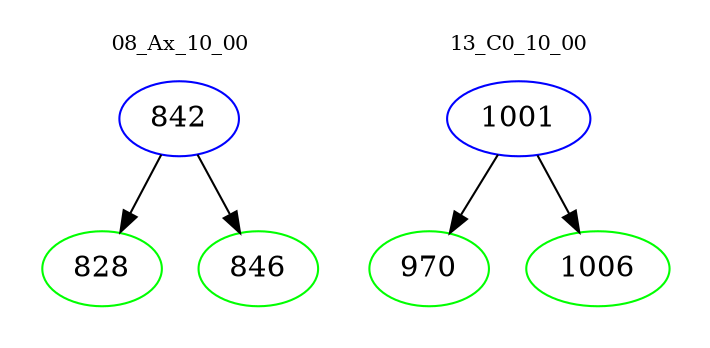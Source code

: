 digraph{
subgraph cluster_0 {
color = white
label = "08_Ax_10_00";
fontsize=10;
T0_842 [label="842", color="blue"]
T0_842 -> T0_828 [color="black"]
T0_828 [label="828", color="green"]
T0_842 -> T0_846 [color="black"]
T0_846 [label="846", color="green"]
}
subgraph cluster_1 {
color = white
label = "13_C0_10_00";
fontsize=10;
T1_1001 [label="1001", color="blue"]
T1_1001 -> T1_970 [color="black"]
T1_970 [label="970", color="green"]
T1_1001 -> T1_1006 [color="black"]
T1_1006 [label="1006", color="green"]
}
}
